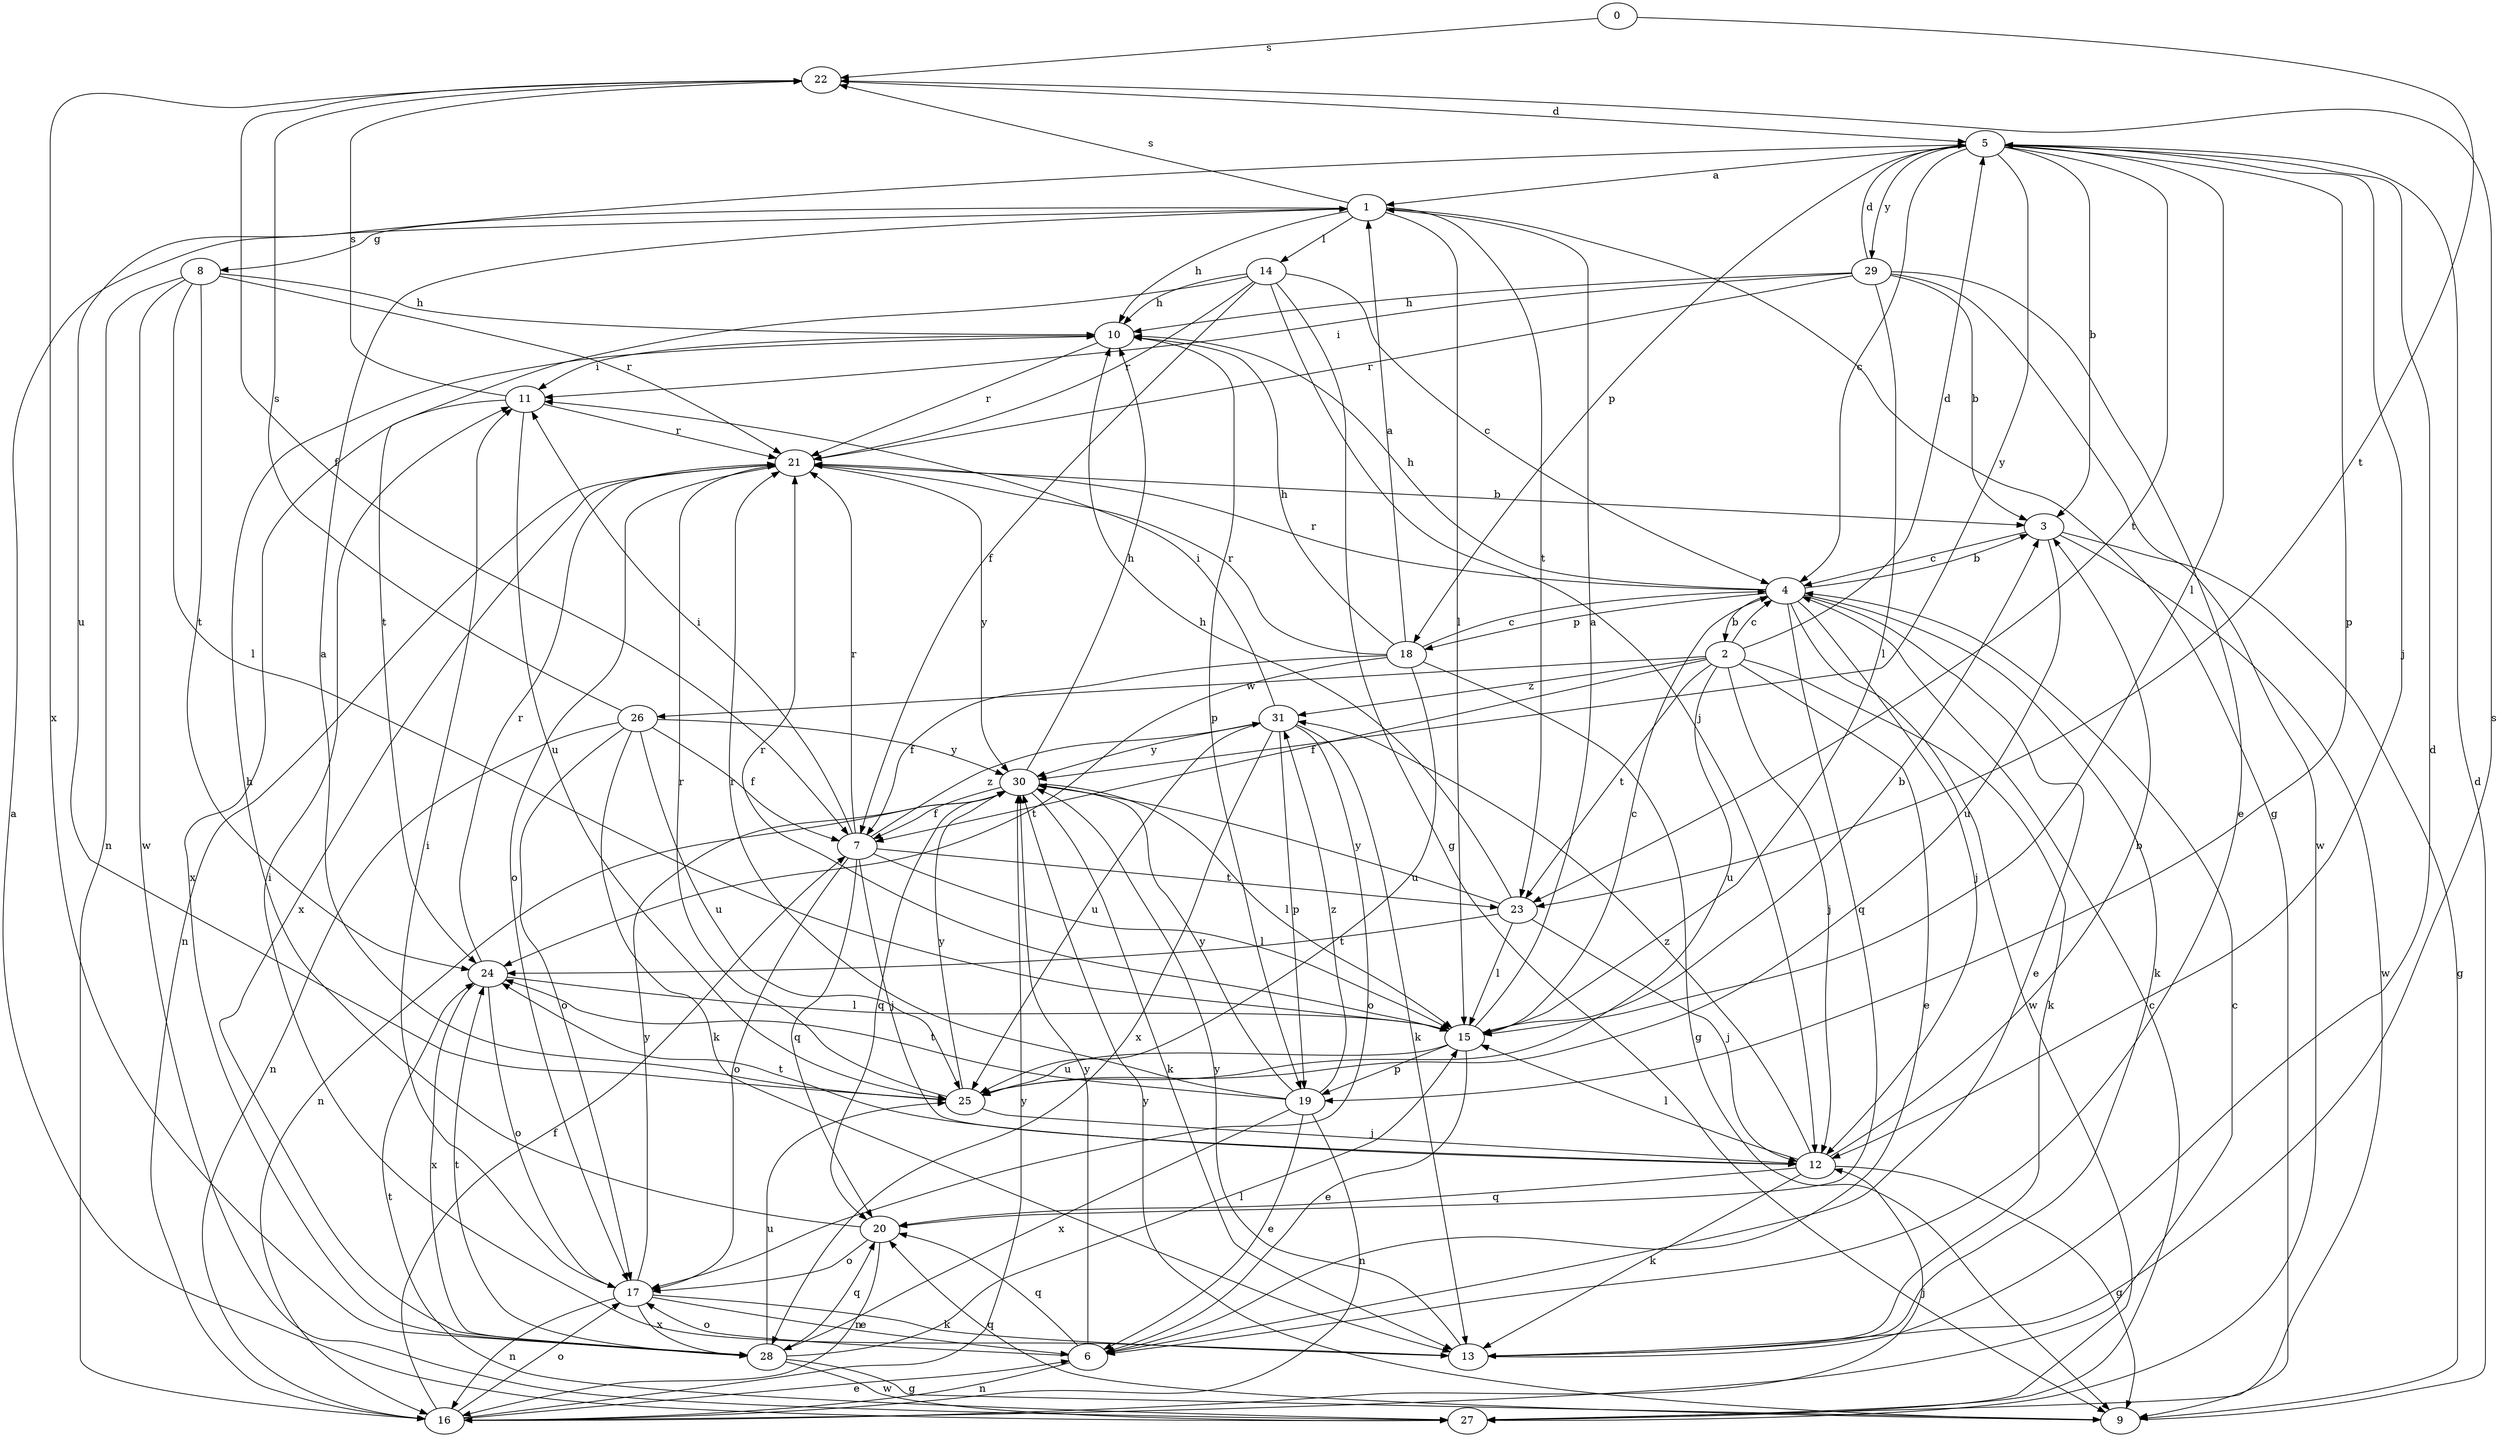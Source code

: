 strict digraph  {
0;
1;
2;
3;
4;
5;
6;
7;
8;
9;
10;
11;
12;
13;
14;
15;
16;
17;
18;
19;
20;
21;
22;
23;
24;
25;
26;
27;
28;
29;
30;
31;
0 -> 22  [label=s];
0 -> 23  [label=t];
1 -> 8  [label=g];
1 -> 9  [label=g];
1 -> 10  [label=h];
1 -> 14  [label=l];
1 -> 15  [label=l];
1 -> 22  [label=s];
1 -> 23  [label=t];
2 -> 4  [label=c];
2 -> 5  [label=d];
2 -> 6  [label=e];
2 -> 7  [label=f];
2 -> 12  [label=j];
2 -> 13  [label=k];
2 -> 23  [label=t];
2 -> 25  [label=u];
2 -> 26  [label=w];
2 -> 31  [label=z];
3 -> 4  [label=c];
3 -> 9  [label=g];
3 -> 25  [label=u];
3 -> 27  [label=w];
4 -> 2  [label=b];
4 -> 3  [label=b];
4 -> 6  [label=e];
4 -> 10  [label=h];
4 -> 12  [label=j];
4 -> 13  [label=k];
4 -> 18  [label=p];
4 -> 20  [label=q];
4 -> 21  [label=r];
4 -> 27  [label=w];
5 -> 1  [label=a];
5 -> 3  [label=b];
5 -> 4  [label=c];
5 -> 12  [label=j];
5 -> 15  [label=l];
5 -> 18  [label=p];
5 -> 19  [label=p];
5 -> 23  [label=t];
5 -> 25  [label=u];
5 -> 29  [label=y];
5 -> 30  [label=y];
6 -> 16  [label=n];
6 -> 17  [label=o];
6 -> 20  [label=q];
6 -> 30  [label=y];
7 -> 11  [label=i];
7 -> 12  [label=j];
7 -> 15  [label=l];
7 -> 17  [label=o];
7 -> 20  [label=q];
7 -> 21  [label=r];
7 -> 23  [label=t];
7 -> 31  [label=z];
8 -> 10  [label=h];
8 -> 15  [label=l];
8 -> 16  [label=n];
8 -> 21  [label=r];
8 -> 24  [label=t];
8 -> 27  [label=w];
9 -> 5  [label=d];
9 -> 20  [label=q];
9 -> 30  [label=y];
10 -> 11  [label=i];
10 -> 19  [label=p];
10 -> 21  [label=r];
11 -> 21  [label=r];
11 -> 22  [label=s];
11 -> 25  [label=u];
11 -> 28  [label=x];
12 -> 3  [label=b];
12 -> 9  [label=g];
12 -> 13  [label=k];
12 -> 15  [label=l];
12 -> 20  [label=q];
12 -> 24  [label=t];
12 -> 31  [label=z];
13 -> 5  [label=d];
13 -> 11  [label=i];
13 -> 22  [label=s];
13 -> 30  [label=y];
14 -> 4  [label=c];
14 -> 7  [label=f];
14 -> 9  [label=g];
14 -> 10  [label=h];
14 -> 12  [label=j];
14 -> 21  [label=r];
14 -> 24  [label=t];
15 -> 1  [label=a];
15 -> 3  [label=b];
15 -> 4  [label=c];
15 -> 6  [label=e];
15 -> 19  [label=p];
15 -> 21  [label=r];
15 -> 25  [label=u];
16 -> 4  [label=c];
16 -> 6  [label=e];
16 -> 7  [label=f];
16 -> 12  [label=j];
16 -> 17  [label=o];
16 -> 30  [label=y];
17 -> 6  [label=e];
17 -> 11  [label=i];
17 -> 13  [label=k];
17 -> 16  [label=n];
17 -> 28  [label=x];
17 -> 30  [label=y];
18 -> 1  [label=a];
18 -> 4  [label=c];
18 -> 7  [label=f];
18 -> 9  [label=g];
18 -> 10  [label=h];
18 -> 21  [label=r];
18 -> 24  [label=t];
18 -> 25  [label=u];
19 -> 6  [label=e];
19 -> 16  [label=n];
19 -> 21  [label=r];
19 -> 24  [label=t];
19 -> 28  [label=x];
19 -> 30  [label=y];
19 -> 31  [label=z];
20 -> 10  [label=h];
20 -> 16  [label=n];
20 -> 17  [label=o];
21 -> 3  [label=b];
21 -> 16  [label=n];
21 -> 17  [label=o];
21 -> 28  [label=x];
21 -> 30  [label=y];
22 -> 5  [label=d];
22 -> 7  [label=f];
22 -> 28  [label=x];
23 -> 10  [label=h];
23 -> 12  [label=j];
23 -> 15  [label=l];
23 -> 24  [label=t];
23 -> 30  [label=y];
24 -> 15  [label=l];
24 -> 17  [label=o];
24 -> 21  [label=r];
24 -> 28  [label=x];
25 -> 1  [label=a];
25 -> 12  [label=j];
25 -> 21  [label=r];
25 -> 30  [label=y];
26 -> 7  [label=f];
26 -> 13  [label=k];
26 -> 16  [label=n];
26 -> 17  [label=o];
26 -> 22  [label=s];
26 -> 25  [label=u];
26 -> 30  [label=y];
27 -> 1  [label=a];
27 -> 4  [label=c];
27 -> 24  [label=t];
28 -> 9  [label=g];
28 -> 15  [label=l];
28 -> 20  [label=q];
28 -> 24  [label=t];
28 -> 25  [label=u];
28 -> 27  [label=w];
29 -> 3  [label=b];
29 -> 5  [label=d];
29 -> 6  [label=e];
29 -> 10  [label=h];
29 -> 11  [label=i];
29 -> 15  [label=l];
29 -> 21  [label=r];
29 -> 27  [label=w];
30 -> 7  [label=f];
30 -> 10  [label=h];
30 -> 13  [label=k];
30 -> 15  [label=l];
30 -> 16  [label=n];
30 -> 20  [label=q];
31 -> 11  [label=i];
31 -> 13  [label=k];
31 -> 17  [label=o];
31 -> 19  [label=p];
31 -> 25  [label=u];
31 -> 28  [label=x];
31 -> 30  [label=y];
}

